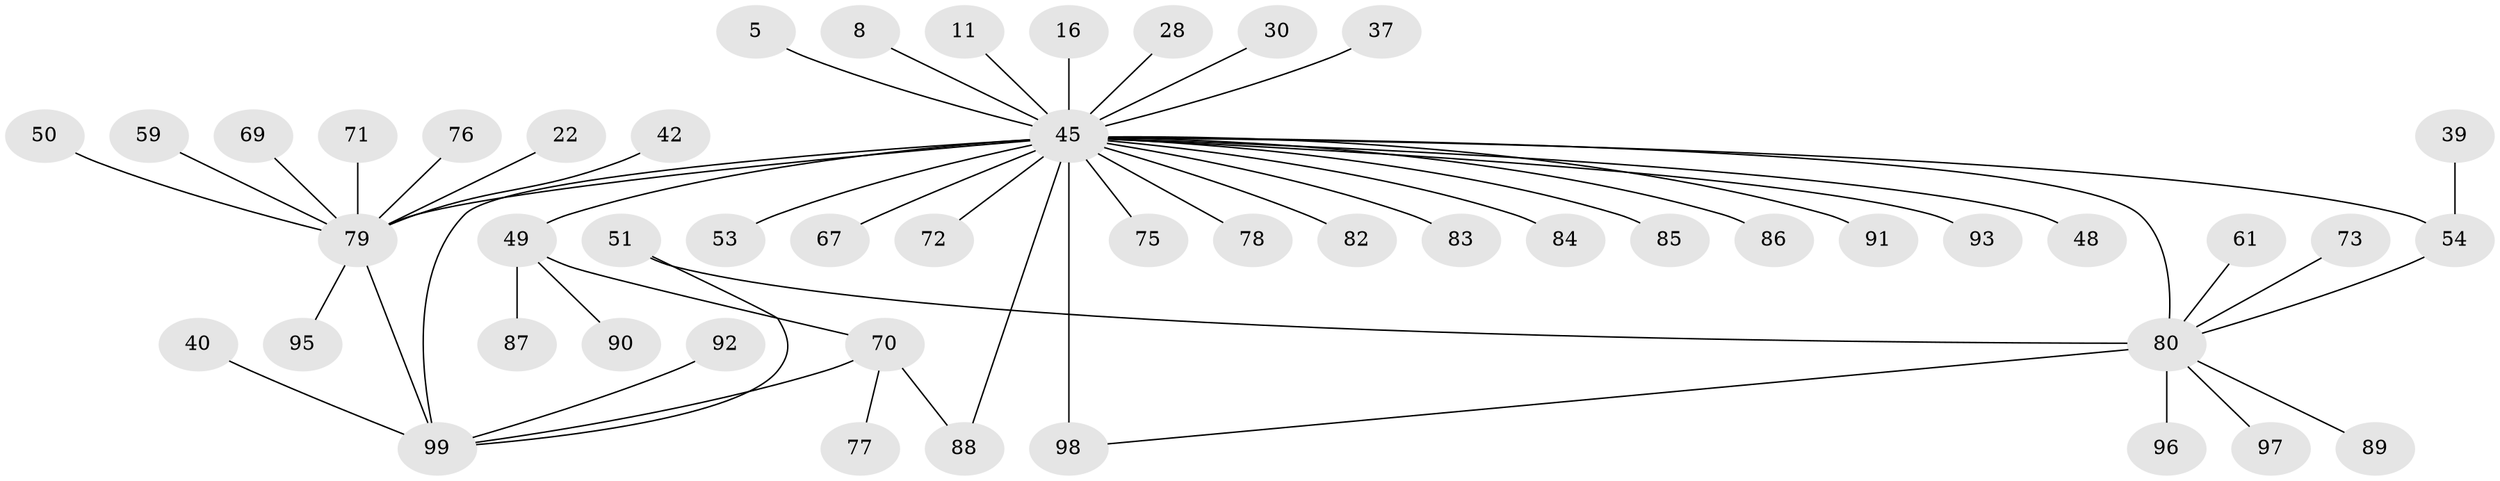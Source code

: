 // original degree distribution, {48: 0.010101010101010102, 2: 0.23232323232323232, 3: 0.08080808080808081, 1: 0.47474747474747475, 6: 0.06060606060606061, 5: 0.04040404040404041, 7: 0.04040404040404041, 9: 0.010101010101010102, 4: 0.050505050505050504}
// Generated by graph-tools (version 1.1) at 2025/48/03/09/25 04:48:08]
// undirected, 49 vertices, 54 edges
graph export_dot {
graph [start="1"]
  node [color=gray90,style=filled];
  5;
  8;
  11;
  16;
  22;
  28;
  30;
  37;
  39 [super="+15"];
  40;
  42;
  45 [super="+24+36+1"];
  48;
  49 [super="+13"];
  50;
  51;
  53;
  54 [super="+12"];
  59;
  61;
  67;
  69;
  70 [super="+20+60"];
  71;
  72 [super="+14+29"];
  73;
  75;
  76;
  77 [super="+32"];
  78;
  79 [super="+66"];
  80 [super="+7+58+64+65+52"];
  82;
  83 [super="+81"];
  84 [super="+19"];
  85;
  86 [super="+41"];
  87;
  88 [super="+33"];
  89;
  90;
  91 [super="+55"];
  92;
  93;
  95 [super="+94"];
  96 [super="+74"];
  97;
  98 [super="+23+62"];
  99 [super="+46+68+31"];
  5 -- 45;
  8 -- 45;
  11 -- 45;
  16 -- 45;
  22 -- 79;
  28 -- 45;
  30 -- 45;
  37 -- 45;
  39 -- 54;
  40 -- 99;
  42 -- 79;
  45 -- 79 [weight=4];
  45 -- 49 [weight=5];
  45 -- 99 [weight=6];
  45 -- 85;
  45 -- 83;
  45 -- 80 [weight=7];
  45 -- 67;
  45 -- 72;
  45 -- 75;
  45 -- 78;
  45 -- 82;
  45 -- 84;
  45 -- 86;
  45 -- 88;
  45 -- 91 [weight=2];
  45 -- 93;
  45 -- 98 [weight=3];
  45 -- 48;
  45 -- 53;
  45 -- 54 [weight=2];
  49 -- 87;
  49 -- 90;
  49 -- 70 [weight=2];
  50 -- 79;
  51 -- 99;
  51 -- 80;
  54 -- 80 [weight=3];
  59 -- 79;
  61 -- 80;
  69 -- 79;
  70 -- 99;
  70 -- 88;
  70 -- 77;
  71 -- 79;
  73 -- 80;
  76 -- 79;
  79 -- 99;
  79 -- 95 [weight=2];
  80 -- 96 [weight=3];
  80 -- 97;
  80 -- 98;
  80 -- 89;
  92 -- 99;
}
